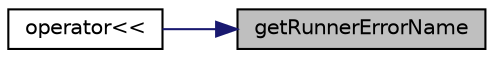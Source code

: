 digraph "getRunnerErrorName"
{
 // LATEX_PDF_SIZE
  edge [fontname="Helvetica",fontsize="10",labelfontname="Helvetica",labelfontsize="10"];
  node [fontname="Helvetica",fontsize="10",shape=record];
  rankdir="RL";
  Node7 [label="getRunnerErrorName",height=0.2,width=0.4,color="black", fillcolor="grey75", style="filled", fontcolor="black",tooltip="根据传入的 RunnerError，返回其对应含义的类型说明。"];
  Node7 -> Node8 [dir="back",color="midnightblue",fontsize="10",style="solid",fontname="Helvetica"];
  Node8 [label="operator\<\<",height=0.2,width=0.4,color="black", fillcolor="white", style="filled",URL="$united__resource_8hpp.html#a564757528957adef2670a3e4da67c5a9",tooltip="重载 RunnerError 类的 << 运算符，输出其对应含义的类型说明"];
}
